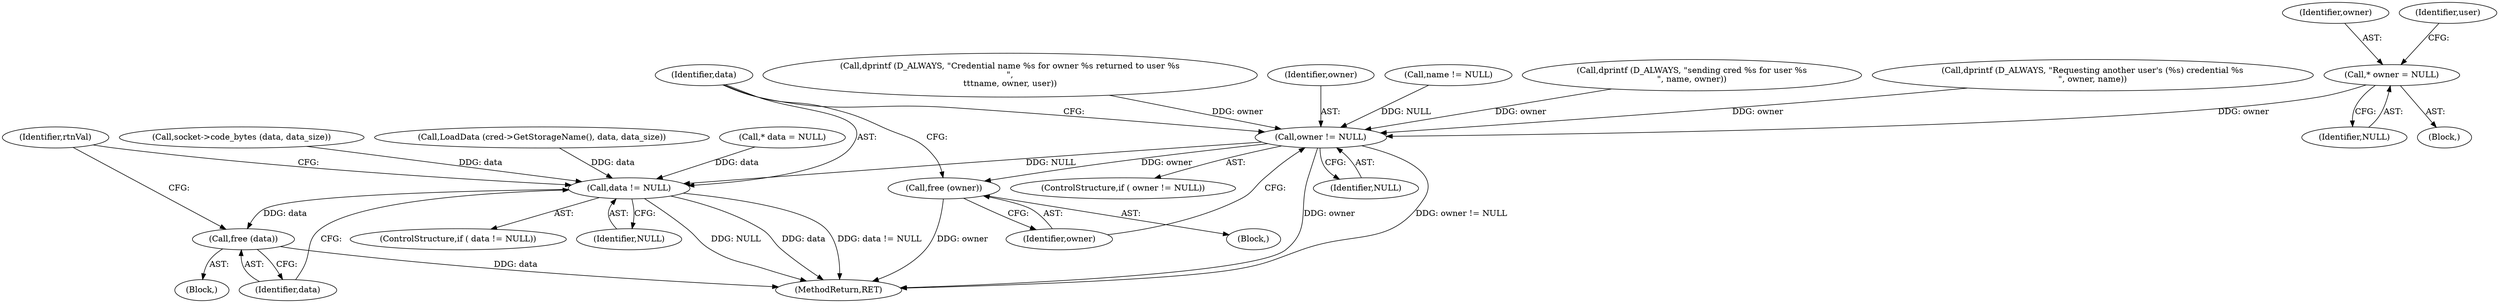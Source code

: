 digraph "0_htcondor_5e5571d1a431eb3c61977b6dd6ec90186ef79867@pointer" {
"1000125" [label="(Call,* owner = NULL)"];
"1000330" [label="(Call,owner != NULL)"];
"1000334" [label="(Call,free (owner))"];
"1000337" [label="(Call,data != NULL)"];
"1000341" [label="(Call,free (data))"];
"1000331" [label="(Identifier,owner)"];
"1000297" [label="(Call,socket->code_bytes (data, data_size))"];
"1000323" [label="(Call,name != NULL)"];
"1000345" [label="(MethodReturn,RET)"];
"1000338" [label="(Identifier,data)"];
"1000333" [label="(Block,)"];
"1000126" [label="(Identifier,owner)"];
"1000335" [label="(Identifier,owner)"];
"1000329" [label="(ControlStructure,if ( owner != NULL))"];
"1000127" [label="(Identifier,NULL)"];
"1000336" [label="(ControlStructure,if ( data != NULL))"];
"1000237" [label="(Call,dprintf (D_ALWAYS, \"sending cred %s for user %s\n\", name, owner))"];
"1000340" [label="(Block,)"];
"1000342" [label="(Identifier,data)"];
"1000337" [label="(Call,data != NULL)"];
"1000332" [label="(Identifier,NULL)"];
"1000281" [label="(Call,LoadData (cred->GetStorageName(), data, data_size))"];
"1000210" [label="(Call,dprintf (D_ALWAYS, \"Requesting another user's (%s) credential %s\n\", owner, name))"];
"1000344" [label="(Identifier,rtnVal)"];
"1000339" [label="(Identifier,NULL)"];
"1000130" [label="(Identifier,user)"];
"1000334" [label="(Call,free (owner))"];
"1000341" [label="(Call,free (data))"];
"1000300" [label="(Call,dprintf (D_ALWAYS, \"Credential name %s for owner %s returned to user %s\n\",\n\t\t\tname, owner, user))"];
"1000330" [label="(Call,owner != NULL)"];
"1000107" [label="(Block,)"];
"1000125" [label="(Call,* owner = NULL)"];
"1000133" [label="(Call,* data = NULL)"];
"1000125" -> "1000107"  [label="AST: "];
"1000125" -> "1000127"  [label="CFG: "];
"1000126" -> "1000125"  [label="AST: "];
"1000127" -> "1000125"  [label="AST: "];
"1000130" -> "1000125"  [label="CFG: "];
"1000125" -> "1000330"  [label="DDG: owner"];
"1000330" -> "1000329"  [label="AST: "];
"1000330" -> "1000332"  [label="CFG: "];
"1000331" -> "1000330"  [label="AST: "];
"1000332" -> "1000330"  [label="AST: "];
"1000335" -> "1000330"  [label="CFG: "];
"1000338" -> "1000330"  [label="CFG: "];
"1000330" -> "1000345"  [label="DDG: owner"];
"1000330" -> "1000345"  [label="DDG: owner != NULL"];
"1000300" -> "1000330"  [label="DDG: owner"];
"1000210" -> "1000330"  [label="DDG: owner"];
"1000237" -> "1000330"  [label="DDG: owner"];
"1000323" -> "1000330"  [label="DDG: NULL"];
"1000330" -> "1000334"  [label="DDG: owner"];
"1000330" -> "1000337"  [label="DDG: NULL"];
"1000334" -> "1000333"  [label="AST: "];
"1000334" -> "1000335"  [label="CFG: "];
"1000335" -> "1000334"  [label="AST: "];
"1000338" -> "1000334"  [label="CFG: "];
"1000334" -> "1000345"  [label="DDG: owner"];
"1000337" -> "1000336"  [label="AST: "];
"1000337" -> "1000339"  [label="CFG: "];
"1000338" -> "1000337"  [label="AST: "];
"1000339" -> "1000337"  [label="AST: "];
"1000342" -> "1000337"  [label="CFG: "];
"1000344" -> "1000337"  [label="CFG: "];
"1000337" -> "1000345"  [label="DDG: NULL"];
"1000337" -> "1000345"  [label="DDG: data"];
"1000337" -> "1000345"  [label="DDG: data != NULL"];
"1000297" -> "1000337"  [label="DDG: data"];
"1000133" -> "1000337"  [label="DDG: data"];
"1000281" -> "1000337"  [label="DDG: data"];
"1000337" -> "1000341"  [label="DDG: data"];
"1000341" -> "1000340"  [label="AST: "];
"1000341" -> "1000342"  [label="CFG: "];
"1000342" -> "1000341"  [label="AST: "];
"1000344" -> "1000341"  [label="CFG: "];
"1000341" -> "1000345"  [label="DDG: data"];
}
